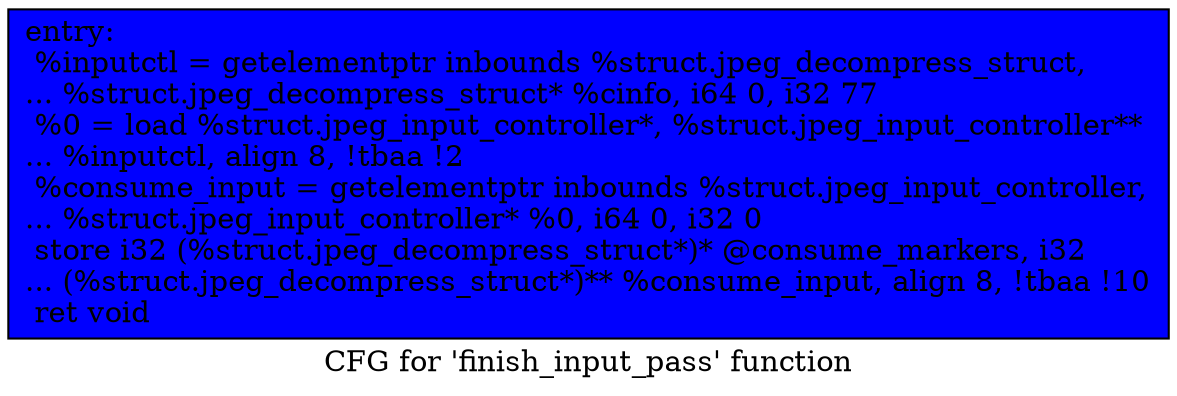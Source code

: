 digraph "CFG for 'finish_input_pass' function" {
	label="CFG for 'finish_input_pass' function";

	Node0x51a99e0 [shape=record, style = filled, fillcolor = blue, label="{entry:\l  %inputctl = getelementptr inbounds %struct.jpeg_decompress_struct,\l... %struct.jpeg_decompress_struct* %cinfo, i64 0, i32 77\l  %0 = load %struct.jpeg_input_controller*, %struct.jpeg_input_controller**\l... %inputctl, align 8, !tbaa !2\l  %consume_input = getelementptr inbounds %struct.jpeg_input_controller,\l... %struct.jpeg_input_controller* %0, i64 0, i32 0\l  store i32 (%struct.jpeg_decompress_struct*)* @consume_markers, i32\l... (%struct.jpeg_decompress_struct*)** %consume_input, align 8, !tbaa !10\l  ret void\l}"];
}
